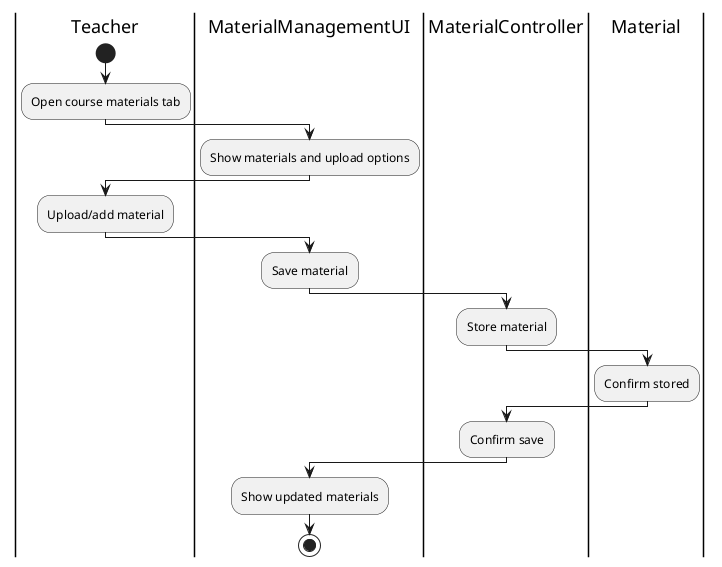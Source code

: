 @startuml ManageCourseMaterials
|Teacher|
start
:Open course materials tab;
|MaterialManagementUI|
:Show materials and upload options;
|Teacher|
:Upload/add material;
|MaterialManagementUI|
:Save material;
|MaterialController|
:Store material;
|Material|
:Confirm stored;
|MaterialController|
:Confirm save;
|MaterialManagementUI|
:Show updated materials;
stop
@enduml